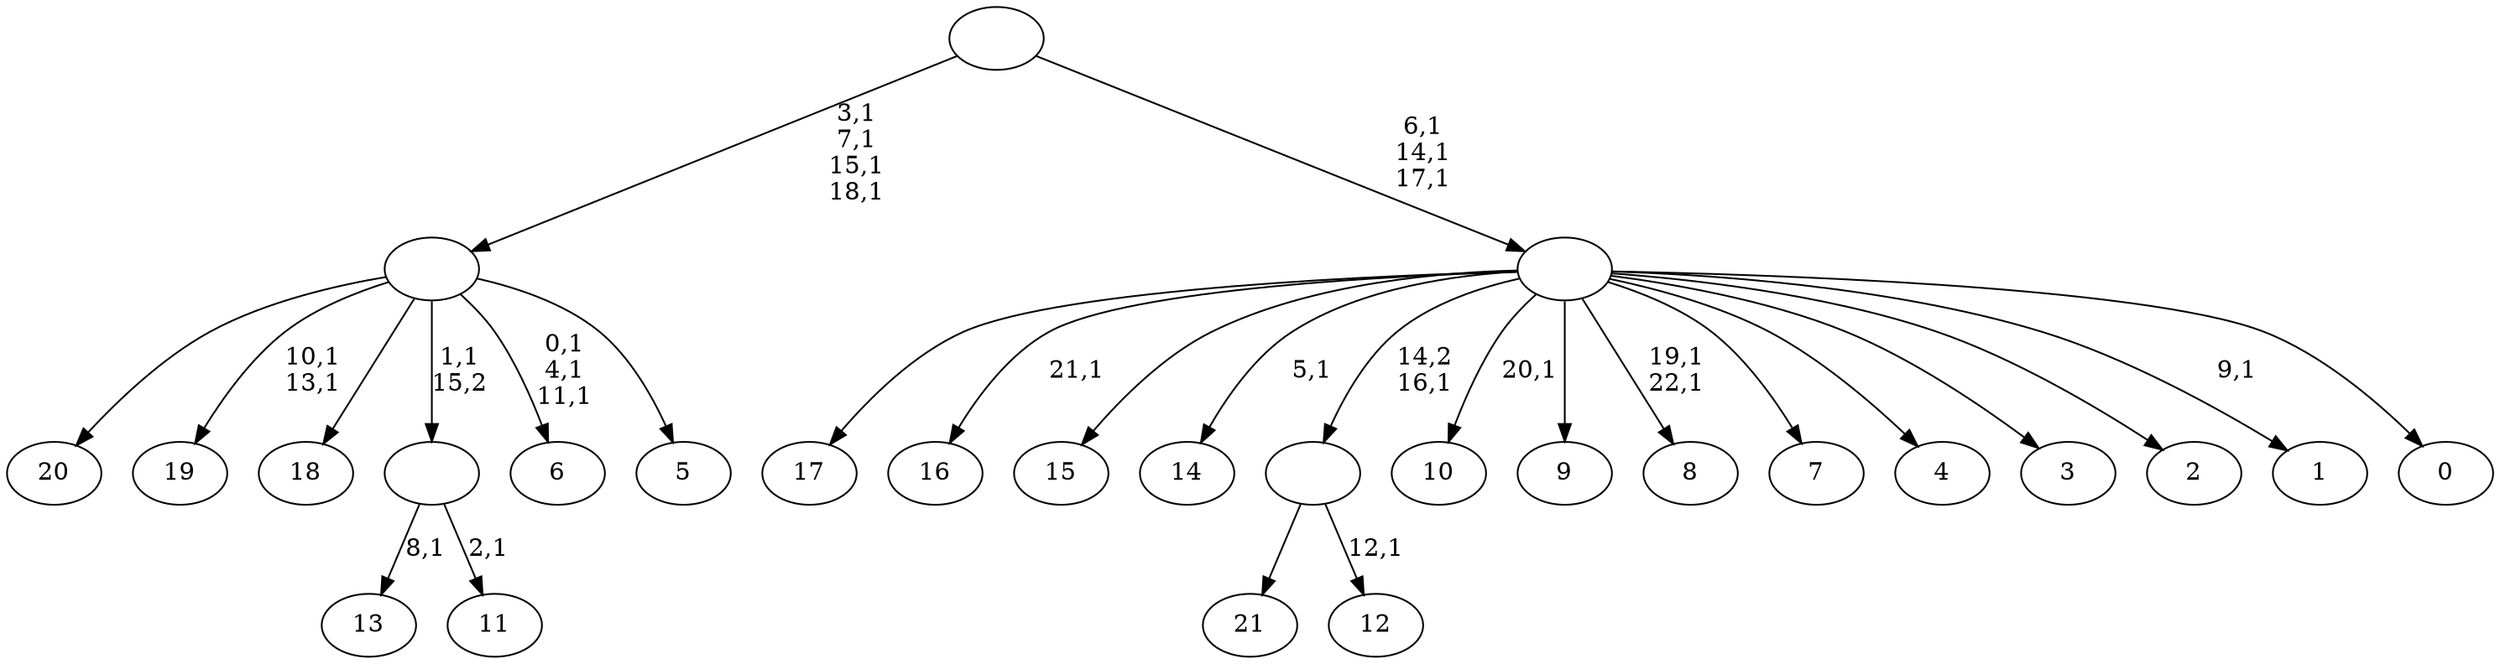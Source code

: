 digraph T {
	45 [label="21"]
	44 [label="20"]
	43 [label="19"]
	40 [label="18"]
	39 [label="17"]
	38 [label="16"]
	36 [label="15"]
	35 [label="14"]
	33 [label="13"]
	31 [label="12"]
	29 [label=""]
	28 [label="11"]
	26 [label=""]
	25 [label="10"]
	23 [label="9"]
	22 [label="8"]
	19 [label="7"]
	18 [label="6"]
	14 [label="5"]
	13 [label=""]
	9 [label="4"]
	8 [label="3"]
	7 [label="2"]
	6 [label="1"]
	4 [label="0"]
	3 [label=""]
	0 [label=""]
	29 -> 31 [label="12,1"]
	29 -> 45 [label=""]
	26 -> 28 [label="2,1"]
	26 -> 33 [label="8,1"]
	13 -> 18 [label="0,1\n4,1\n11,1"]
	13 -> 43 [label="10,1\n13,1"]
	13 -> 44 [label=""]
	13 -> 40 [label=""]
	13 -> 26 [label="1,1\n15,2"]
	13 -> 14 [label=""]
	3 -> 6 [label="9,1"]
	3 -> 22 [label="19,1\n22,1"]
	3 -> 25 [label="20,1"]
	3 -> 35 [label="5,1"]
	3 -> 38 [label="21,1"]
	3 -> 39 [label=""]
	3 -> 36 [label=""]
	3 -> 29 [label="14,2\n16,1"]
	3 -> 23 [label=""]
	3 -> 19 [label=""]
	3 -> 9 [label=""]
	3 -> 8 [label=""]
	3 -> 7 [label=""]
	3 -> 4 [label=""]
	0 -> 3 [label="6,1\n14,1\n17,1"]
	0 -> 13 [label="3,1\n7,1\n15,1\n18,1"]
}
